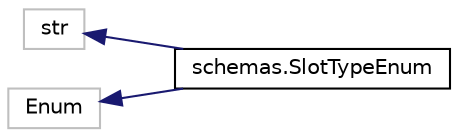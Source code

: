 digraph "Graphical Class Hierarchy"
{
 // LATEX_PDF_SIZE
  edge [fontname="Helvetica",fontsize="10",labelfontname="Helvetica",labelfontsize="10"];
  node [fontname="Helvetica",fontsize="10",shape=record];
  rankdir="LR";
  Node10 [label="str",height=0.2,width=0.4,color="grey75", fillcolor="white", style="filled",tooltip=" "];
  Node10 -> Node0 [dir="back",color="midnightblue",fontsize="10",style="solid",fontname="Helvetica"];
  Node0 [label="schemas.SlotTypeEnum",height=0.2,width=0.4,color="black", fillcolor="white", style="filled",URL="$classschemas_1_1SlotTypeEnum.html",tooltip=" "];
  Node42 [label="Enum",height=0.2,width=0.4,color="grey75", fillcolor="white", style="filled",tooltip=" "];
  Node42 -> Node0 [dir="back",color="midnightblue",fontsize="10",style="solid",fontname="Helvetica"];
}
